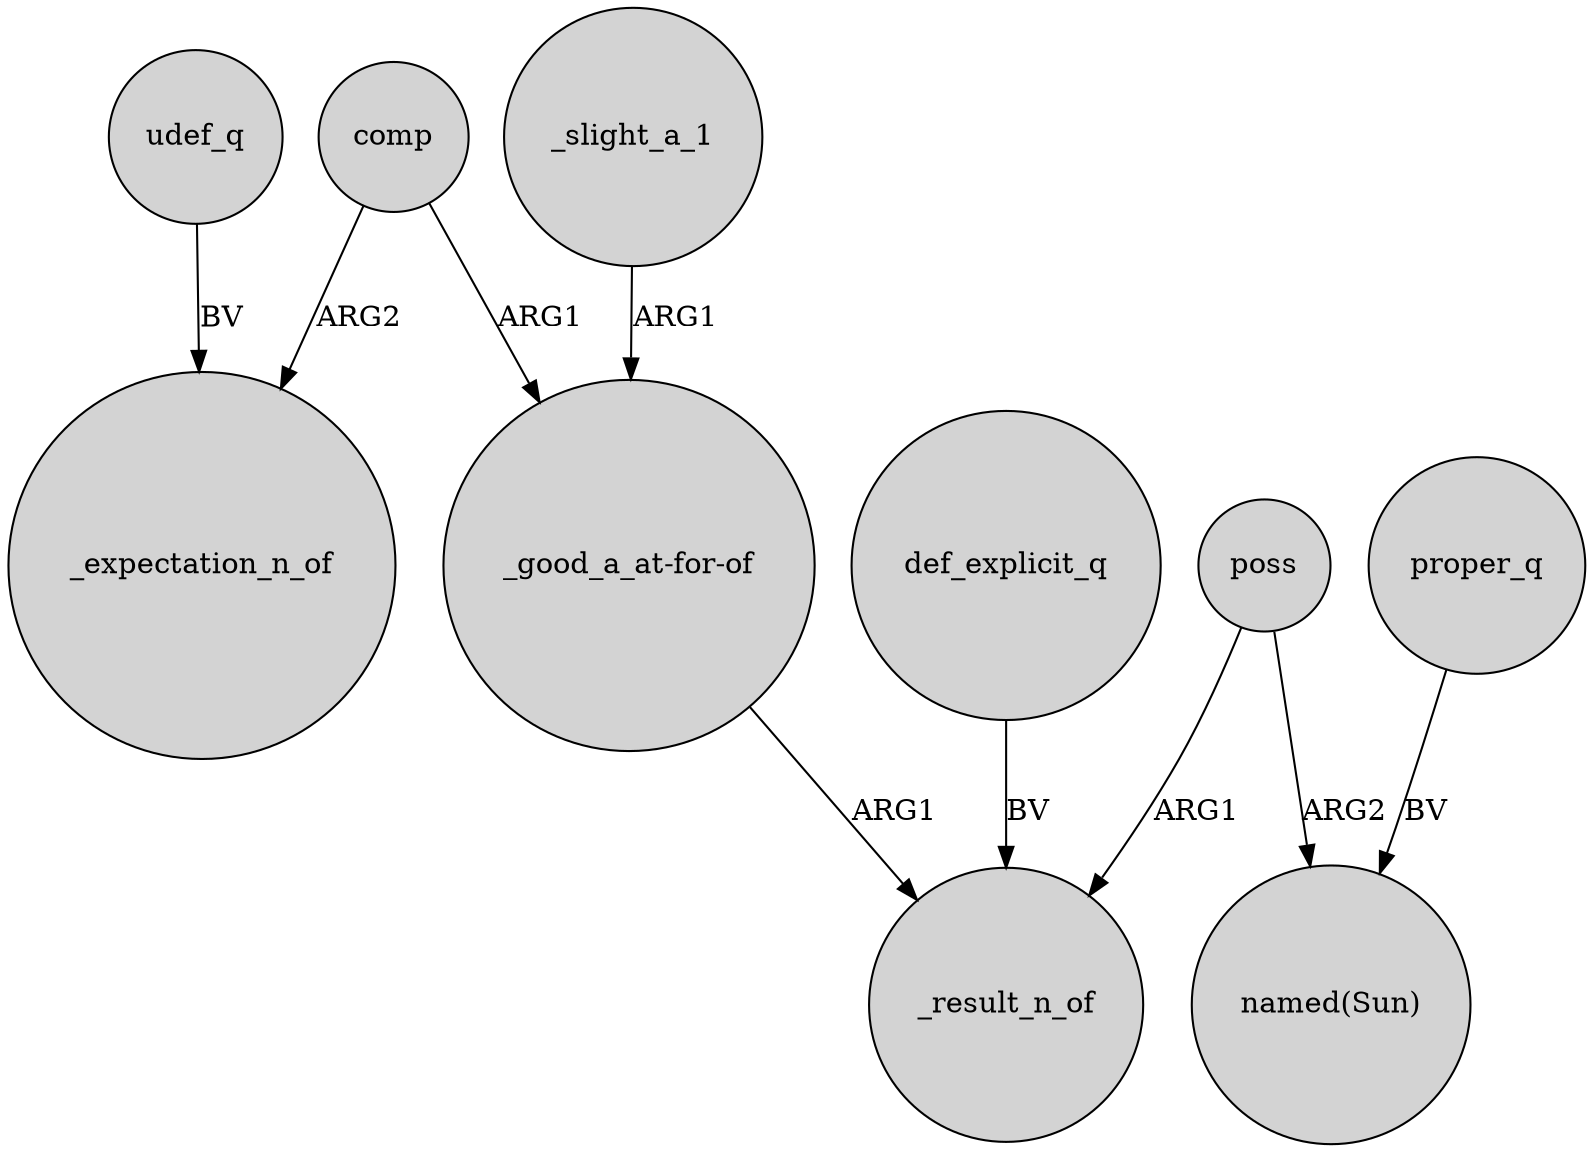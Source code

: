 digraph {
	node [shape=circle style=filled]
	comp -> _expectation_n_of [label=ARG2]
	poss -> "named(Sun)" [label=ARG2]
	def_explicit_q -> _result_n_of [label=BV]
	"_good_a_at-for-of" -> _result_n_of [label=ARG1]
	udef_q -> _expectation_n_of [label=BV]
	proper_q -> "named(Sun)" [label=BV]
	_slight_a_1 -> "_good_a_at-for-of" [label=ARG1]
	comp -> "_good_a_at-for-of" [label=ARG1]
	poss -> _result_n_of [label=ARG1]
}

